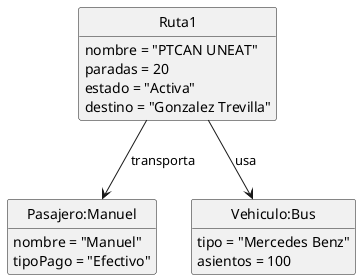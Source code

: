 @startuml iteracionExamenDiagramaObjetos
hide empty members
hide circles

class "Ruta1" as ruta1 {
  nombre = "PTCAN UNEAT"
  paradas = 20
  estado = "Activa"
  destino = "Gonzalez Trevilla"
}

class  "Pasajero:Manuel" as pasajero1 {
  nombre = "Manuel"
  tipoPago = "Efectivo"

}

class  "Vehiculo:Bus" as vehiculo1 {
  tipo = "Mercedes Benz"
  asientos = 100

}

ruta1 --> vehiculo1 : usa
ruta1 --> pasajero1 : transporta
@enduml